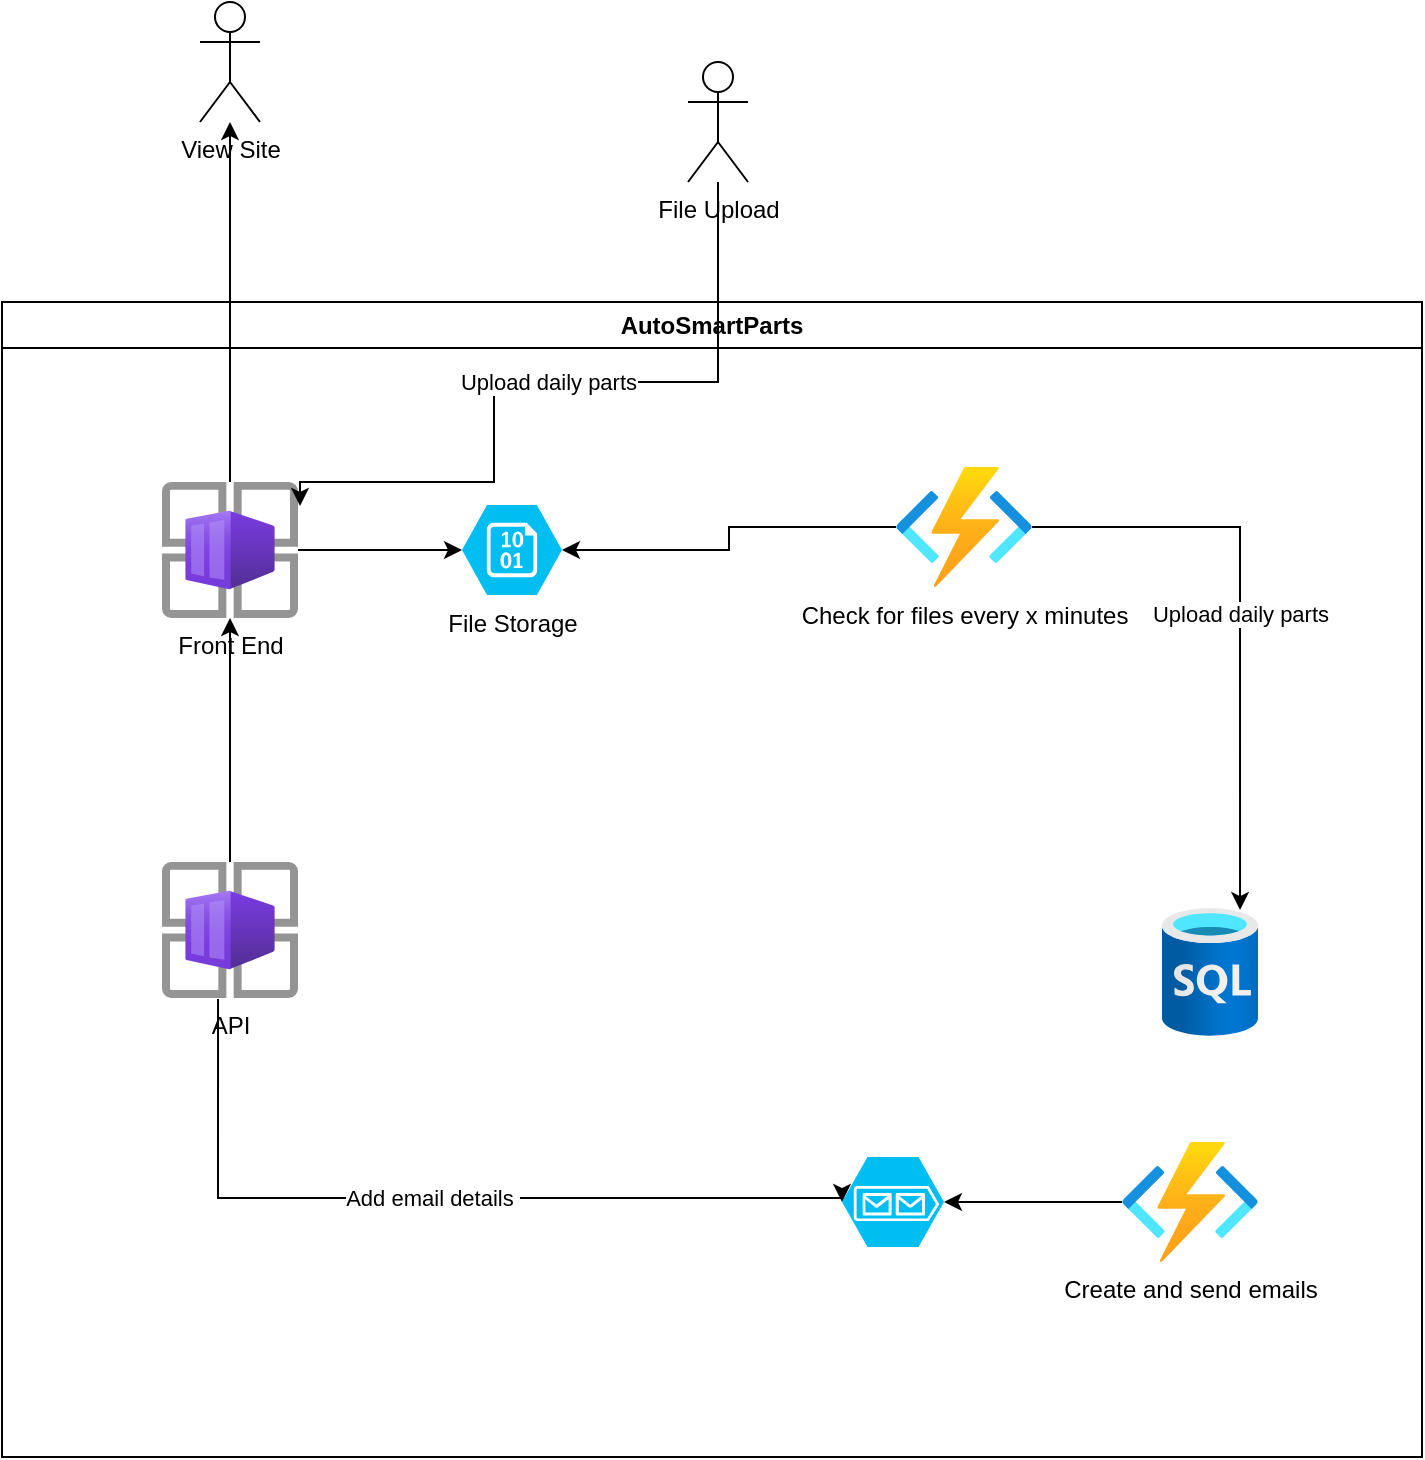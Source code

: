 <mxfile version="24.8.4">
  <diagram name="Page-1" id="7HFb4eJT5DeADiWzfKyt">
    <mxGraphModel dx="1194" dy="708" grid="1" gridSize="10" guides="1" tooltips="1" connect="1" arrows="1" fold="1" page="1" pageScale="1" pageWidth="826" pageHeight="1169" math="0" shadow="0">
      <root>
        <mxCell id="0" />
        <mxCell id="1" parent="0" />
        <mxCell id="k3Zgb3LlsUT-B3lbN6Yb-1" value="AutoSmartParts" style="swimlane;whiteSpace=wrap;html=1;" parent="1" vertex="1">
          <mxGeometry x="70" y="250" width="710" height="577.5" as="geometry" />
        </mxCell>
        <mxCell id="H6QfLu6qlSg-x463TTsG-5" value="" style="edgeStyle=orthogonalEdgeStyle;rounded=0;orthogonalLoop=1;jettySize=auto;html=1;" edge="1" parent="k3Zgb3LlsUT-B3lbN6Yb-1" source="k3Zgb3LlsUT-B3lbN6Yb-6" target="k3Zgb3LlsUT-B3lbN6Yb-14">
          <mxGeometry relative="1" as="geometry" />
        </mxCell>
        <mxCell id="k3Zgb3LlsUT-B3lbN6Yb-6" value="Front End" style="image;aspect=fixed;html=1;points=[];align=center;fontSize=12;image=img/lib/azure2/other/Container_App_Environments.svg;" parent="k3Zgb3LlsUT-B3lbN6Yb-1" vertex="1">
          <mxGeometry x="80" y="90" width="68" height="68" as="geometry" />
        </mxCell>
        <mxCell id="k3Zgb3LlsUT-B3lbN6Yb-9" value="" style="image;aspect=fixed;html=1;points=[];align=center;fontSize=12;image=img/lib/azure2/databases/SQL_Database.svg;" parent="k3Zgb3LlsUT-B3lbN6Yb-1" vertex="1">
          <mxGeometry x="580" y="303" width="48" height="64" as="geometry" />
        </mxCell>
        <mxCell id="k3Zgb3LlsUT-B3lbN6Yb-8" value="API" style="image;aspect=fixed;html=1;points=[];align=center;fontSize=12;image=img/lib/azure2/other/Container_App_Environments.svg;" parent="k3Zgb3LlsUT-B3lbN6Yb-1" vertex="1">
          <mxGeometry x="80" y="280" width="68" height="68" as="geometry" />
        </mxCell>
        <mxCell id="k3Zgb3LlsUT-B3lbN6Yb-11" style="edgeStyle=orthogonalEdgeStyle;rounded=0;orthogonalLoop=1;jettySize=auto;html=1;" parent="k3Zgb3LlsUT-B3lbN6Yb-1" source="k3Zgb3LlsUT-B3lbN6Yb-8" target="k3Zgb3LlsUT-B3lbN6Yb-6" edge="1">
          <mxGeometry relative="1" as="geometry" />
        </mxCell>
        <mxCell id="S5DLsuCRhaX4rhM3e5To-1" value="" style="verticalLabelPosition=bottom;html=1;verticalAlign=top;align=center;strokeColor=none;fillColor=#00BEF2;shape=mxgraph.azure.storage_queue;" parent="k3Zgb3LlsUT-B3lbN6Yb-1" vertex="1">
          <mxGeometry x="420" y="427.5" width="51" height="45" as="geometry" />
        </mxCell>
        <mxCell id="S5DLsuCRhaX4rhM3e5To-2" value="Add email details&amp;nbsp;" style="edgeStyle=orthogonalEdgeStyle;rounded=0;orthogonalLoop=1;jettySize=auto;html=1;entryX=0;entryY=0.5;entryDx=0;entryDy=0;entryPerimeter=0;exitX=0.412;exitY=1.007;exitDx=0;exitDy=0;exitPerimeter=0;" parent="k3Zgb3LlsUT-B3lbN6Yb-1" source="k3Zgb3LlsUT-B3lbN6Yb-8" target="S5DLsuCRhaX4rhM3e5To-1" edge="1">
          <mxGeometry relative="1" as="geometry">
            <Array as="points">
              <mxPoint x="108" y="448" />
              <mxPoint x="420" y="448" />
            </Array>
          </mxGeometry>
        </mxCell>
        <mxCell id="S5DLsuCRhaX4rhM3e5To-3" value="Create and send emails" style="image;aspect=fixed;html=1;points=[];align=center;fontSize=12;image=img/lib/azure2/compute/Function_Apps.svg;" parent="k3Zgb3LlsUT-B3lbN6Yb-1" vertex="1">
          <mxGeometry x="560" y="420" width="68" height="60" as="geometry" />
        </mxCell>
        <mxCell id="S5DLsuCRhaX4rhM3e5To-5" style="edgeStyle=orthogonalEdgeStyle;rounded=0;orthogonalLoop=1;jettySize=auto;html=1;entryX=1;entryY=0.5;entryDx=0;entryDy=0;entryPerimeter=0;" parent="k3Zgb3LlsUT-B3lbN6Yb-1" source="S5DLsuCRhaX4rhM3e5To-3" target="S5DLsuCRhaX4rhM3e5To-1" edge="1">
          <mxGeometry relative="1" as="geometry" />
        </mxCell>
        <mxCell id="H6QfLu6qlSg-x463TTsG-8" value="Upload daily parts" style="edgeStyle=orthogonalEdgeStyle;rounded=0;orthogonalLoop=1;jettySize=auto;html=1;entryX=0.813;entryY=0.016;entryDx=0;entryDy=0;entryPerimeter=0;" edge="1" parent="k3Zgb3LlsUT-B3lbN6Yb-1" source="k3Zgb3LlsUT-B3lbN6Yb-21" target="k3Zgb3LlsUT-B3lbN6Yb-9">
          <mxGeometry relative="1" as="geometry">
            <mxPoint x="600" y="310" as="targetPoint" />
          </mxGeometry>
        </mxCell>
        <mxCell id="k3Zgb3LlsUT-B3lbN6Yb-21" value="Check for files every x minutes" style="image;aspect=fixed;html=1;points=[];align=center;fontSize=12;image=img/lib/azure2/compute/Function_Apps.svg;" parent="k3Zgb3LlsUT-B3lbN6Yb-1" vertex="1">
          <mxGeometry x="447" y="82.5" width="68" height="60" as="geometry" />
        </mxCell>
        <mxCell id="k3Zgb3LlsUT-B3lbN6Yb-14" value="File Storage" style="verticalLabelPosition=bottom;html=1;verticalAlign=top;align=center;strokeColor=none;fillColor=#00BEF2;shape=mxgraph.azure.storage_blob;" parent="k3Zgb3LlsUT-B3lbN6Yb-1" vertex="1">
          <mxGeometry x="230" y="101.5" width="50" height="45" as="geometry" />
        </mxCell>
        <mxCell id="k3Zgb3LlsUT-B3lbN6Yb-22" style="edgeStyle=orthogonalEdgeStyle;rounded=0;orthogonalLoop=1;jettySize=auto;html=1;entryX=1;entryY=0.5;entryDx=0;entryDy=0;entryPerimeter=0;" parent="k3Zgb3LlsUT-B3lbN6Yb-1" source="k3Zgb3LlsUT-B3lbN6Yb-21" target="k3Zgb3LlsUT-B3lbN6Yb-14" edge="1">
          <mxGeometry relative="1" as="geometry" />
        </mxCell>
        <mxCell id="k3Zgb3LlsUT-B3lbN6Yb-5" value="View Site" style="shape=umlActor;verticalLabelPosition=bottom;verticalAlign=top;html=1;outlineConnect=0;" parent="1" vertex="1">
          <mxGeometry x="169" y="100" width="30" height="60" as="geometry" />
        </mxCell>
        <mxCell id="k3Zgb3LlsUT-B3lbN6Yb-7" style="edgeStyle=orthogonalEdgeStyle;rounded=0;orthogonalLoop=1;jettySize=auto;html=1;" parent="1" source="k3Zgb3LlsUT-B3lbN6Yb-6" target="k3Zgb3LlsUT-B3lbN6Yb-5" edge="1">
          <mxGeometry relative="1" as="geometry" />
        </mxCell>
        <mxCell id="k3Zgb3LlsUT-B3lbN6Yb-12" value="File Upload" style="shape=umlActor;verticalLabelPosition=bottom;verticalAlign=top;html=1;outlineConnect=0;" parent="1" vertex="1">
          <mxGeometry x="413" y="130" width="30" height="60" as="geometry" />
        </mxCell>
        <mxCell id="H6QfLu6qlSg-x463TTsG-6" value="Upload daily parts" style="edgeStyle=orthogonalEdgeStyle;rounded=0;orthogonalLoop=1;jettySize=auto;html=1;entryX=1.015;entryY=0.176;entryDx=0;entryDy=0;entryPerimeter=0;" edge="1" parent="1" source="k3Zgb3LlsUT-B3lbN6Yb-12" target="k3Zgb3LlsUT-B3lbN6Yb-6">
          <mxGeometry relative="1" as="geometry">
            <Array as="points">
              <mxPoint x="428" y="290" />
              <mxPoint x="316" y="290" />
              <mxPoint x="316" y="340" />
              <mxPoint x="219" y="340" />
            </Array>
          </mxGeometry>
        </mxCell>
      </root>
    </mxGraphModel>
  </diagram>
</mxfile>
